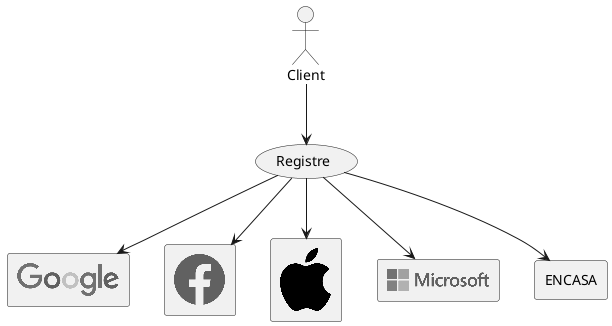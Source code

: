 @startuml
!include <logos/google.puml>
!include <logos/facebook.puml>
!include <logos/apple.puml>
!include <logos/microsoft.puml>

rectangle "<$google>" as g
rectangle "<$facebook>" as f
rectangle "<$apple>" as  a
rectangle "<$microsoft>" as m
rectangle "ENCASA" as e  

actor Client 

Client --> (Registre)
(Registre) --> g 
(Registre) --> a
(Registre) --> f 
(Registre) --> m 
(Registre) --> e 



@enduml
